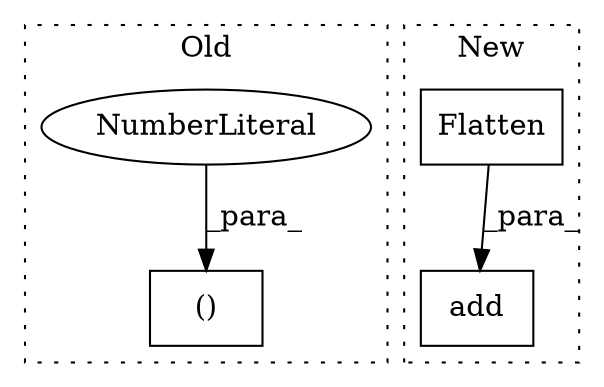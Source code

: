 digraph G {
subgraph cluster0 {
1 [label="()" a="106" s="197" l="31" shape="box"];
4 [label="NumberLiteral" a="34" s="212" l="2" shape="ellipse"];
label = "Old";
style="dotted";
}
subgraph cluster1 {
2 [label="Flatten" a="32" s="803" l="9" shape="box"];
3 [label="add" a="32" s="799,812" l="4,1" shape="box"];
label = "New";
style="dotted";
}
2 -> 3 [label="_para_"];
4 -> 1 [label="_para_"];
}